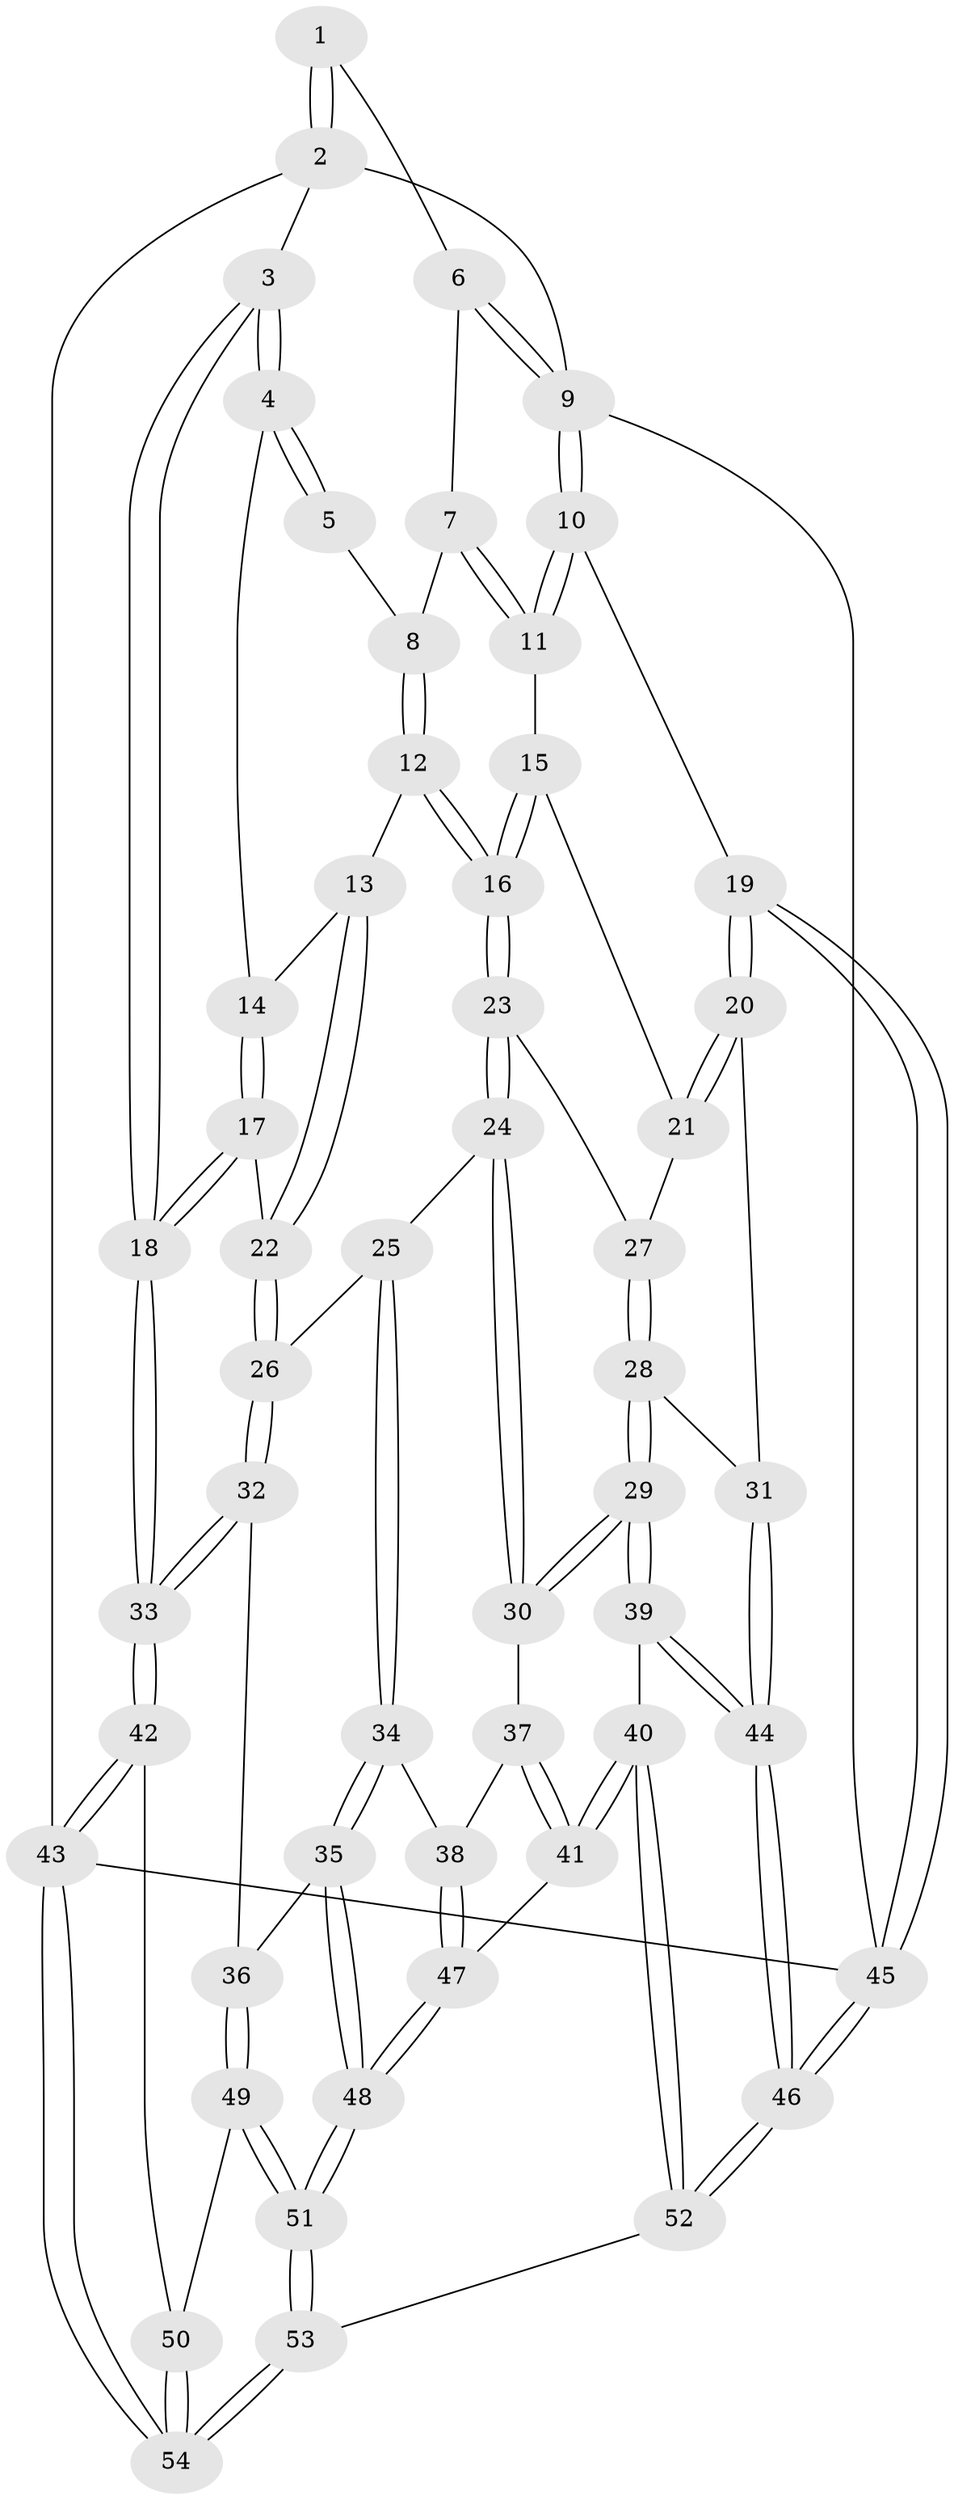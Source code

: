 // coarse degree distribution, {4: 0.2222222222222222, 3: 0.5925925925925926, 2: 0.1111111111111111, 5: 0.07407407407407407}
// Generated by graph-tools (version 1.1) at 2025/54/03/04/25 22:54:33]
// undirected, 54 vertices, 132 edges
graph export_dot {
  node [color=gray90,style=filled];
  1 [pos="+0.39615868703677193+0"];
  2 [pos="+0+0"];
  3 [pos="+0+0.11867333080989446"];
  4 [pos="+0.15256021837716924+0.2472148310365449"];
  5 [pos="+0.3929646162121363+0"];
  6 [pos="+0.753283497749656+0"];
  7 [pos="+0.6822533491158136+0.0555111510756103"];
  8 [pos="+0.428036812402424+0.25520677297929373"];
  9 [pos="+1+0"];
  10 [pos="+1+0.31022611340846656"];
  11 [pos="+0.7120912230024049+0.3522946035635004"];
  12 [pos="+0.4116420926999313+0.3128067507788488"];
  13 [pos="+0.3304902144120064+0.33605821243082357"];
  14 [pos="+0.24957542846972944+0.2991849125496346"];
  15 [pos="+0.7036987736250077+0.35839276185166746"];
  16 [pos="+0.558107368004328+0.39413422901523587"];
  17 [pos="+0.09467212359901798+0.5123171979064316"];
  18 [pos="+0+0.5408281169394985"];
  19 [pos="+1+0.6381996587685499"];
  20 [pos="+0.9598018167814935+0.6453621769448686"];
  21 [pos="+0.7457195045232479+0.4939661061498612"];
  22 [pos="+0.27974197918156746+0.5179949045077049"];
  23 [pos="+0.5560163969382822+0.49835589557855203"];
  24 [pos="+0.5261319457465102+0.6320431347737077"];
  25 [pos="+0.35822964039155997+0.6445031664300104"];
  26 [pos="+0.28745793533774056+0.5787962574065157"];
  27 [pos="+0.7216650143864464+0.5898612730516075"];
  28 [pos="+0.7422305077202184+0.6792932483674681"];
  29 [pos="+0.6428546651239064+0.7157500918920325"];
  30 [pos="+0.550755996278765+0.6672917282925708"];
  31 [pos="+0.8082890980462701+0.689064564579156"];
  32 [pos="+0.11710618030780995+0.7035573297432033"];
  33 [pos="+0+0.6863674162007058"];
  34 [pos="+0.34625314631611714+0.7267444253445459"];
  35 [pos="+0.26165734348521896+0.8298095198637345"];
  36 [pos="+0.24426763604332655+0.8353724248340745"];
  37 [pos="+0.5254915476361637+0.7138180778552975"];
  38 [pos="+0.4600538180444967+0.8277710684327153"];
  39 [pos="+0.6446919821544448+0.8877660325740225"];
  40 [pos="+0.5904730706002216+0.8958133952404456"];
  41 [pos="+0.5651059787040874+0.8896546699361461"];
  42 [pos="+0+0.708302578487491"];
  43 [pos="+0+1"];
  44 [pos="+0.7712409317281725+0.9934262941435588"];
  45 [pos="+1+1"];
  46 [pos="+1+1"];
  47 [pos="+0.46277455841195836+0.8675030549340931"];
  48 [pos="+0.42127229794316023+0.9071874128644618"];
  49 [pos="+0.2387928125296343+0.8477134759912389"];
  50 [pos="+0.12203969168912461+0.9589938286801861"];
  51 [pos="+0.37774066425837216+1"];
  52 [pos="+0.39177900266023247+1"];
  53 [pos="+0.37849386256411366+1"];
  54 [pos="+0.12105494935650822+1"];
  1 -- 2;
  1 -- 2;
  1 -- 6;
  2 -- 3;
  2 -- 9;
  2 -- 43;
  3 -- 4;
  3 -- 4;
  3 -- 18;
  3 -- 18;
  4 -- 5;
  4 -- 5;
  4 -- 14;
  5 -- 8;
  6 -- 7;
  6 -- 9;
  6 -- 9;
  7 -- 8;
  7 -- 11;
  7 -- 11;
  8 -- 12;
  8 -- 12;
  9 -- 10;
  9 -- 10;
  9 -- 45;
  10 -- 11;
  10 -- 11;
  10 -- 19;
  11 -- 15;
  12 -- 13;
  12 -- 16;
  12 -- 16;
  13 -- 14;
  13 -- 22;
  13 -- 22;
  14 -- 17;
  14 -- 17;
  15 -- 16;
  15 -- 16;
  15 -- 21;
  16 -- 23;
  16 -- 23;
  17 -- 18;
  17 -- 18;
  17 -- 22;
  18 -- 33;
  18 -- 33;
  19 -- 20;
  19 -- 20;
  19 -- 45;
  19 -- 45;
  20 -- 21;
  20 -- 21;
  20 -- 31;
  21 -- 27;
  22 -- 26;
  22 -- 26;
  23 -- 24;
  23 -- 24;
  23 -- 27;
  24 -- 25;
  24 -- 30;
  24 -- 30;
  25 -- 26;
  25 -- 34;
  25 -- 34;
  26 -- 32;
  26 -- 32;
  27 -- 28;
  27 -- 28;
  28 -- 29;
  28 -- 29;
  28 -- 31;
  29 -- 30;
  29 -- 30;
  29 -- 39;
  29 -- 39;
  30 -- 37;
  31 -- 44;
  31 -- 44;
  32 -- 33;
  32 -- 33;
  32 -- 36;
  33 -- 42;
  33 -- 42;
  34 -- 35;
  34 -- 35;
  34 -- 38;
  35 -- 36;
  35 -- 48;
  35 -- 48;
  36 -- 49;
  36 -- 49;
  37 -- 38;
  37 -- 41;
  37 -- 41;
  38 -- 47;
  38 -- 47;
  39 -- 40;
  39 -- 44;
  39 -- 44;
  40 -- 41;
  40 -- 41;
  40 -- 52;
  40 -- 52;
  41 -- 47;
  42 -- 43;
  42 -- 43;
  42 -- 50;
  43 -- 54;
  43 -- 54;
  43 -- 45;
  44 -- 46;
  44 -- 46;
  45 -- 46;
  45 -- 46;
  46 -- 52;
  46 -- 52;
  47 -- 48;
  47 -- 48;
  48 -- 51;
  48 -- 51;
  49 -- 50;
  49 -- 51;
  49 -- 51;
  50 -- 54;
  50 -- 54;
  51 -- 53;
  51 -- 53;
  52 -- 53;
  53 -- 54;
  53 -- 54;
}
